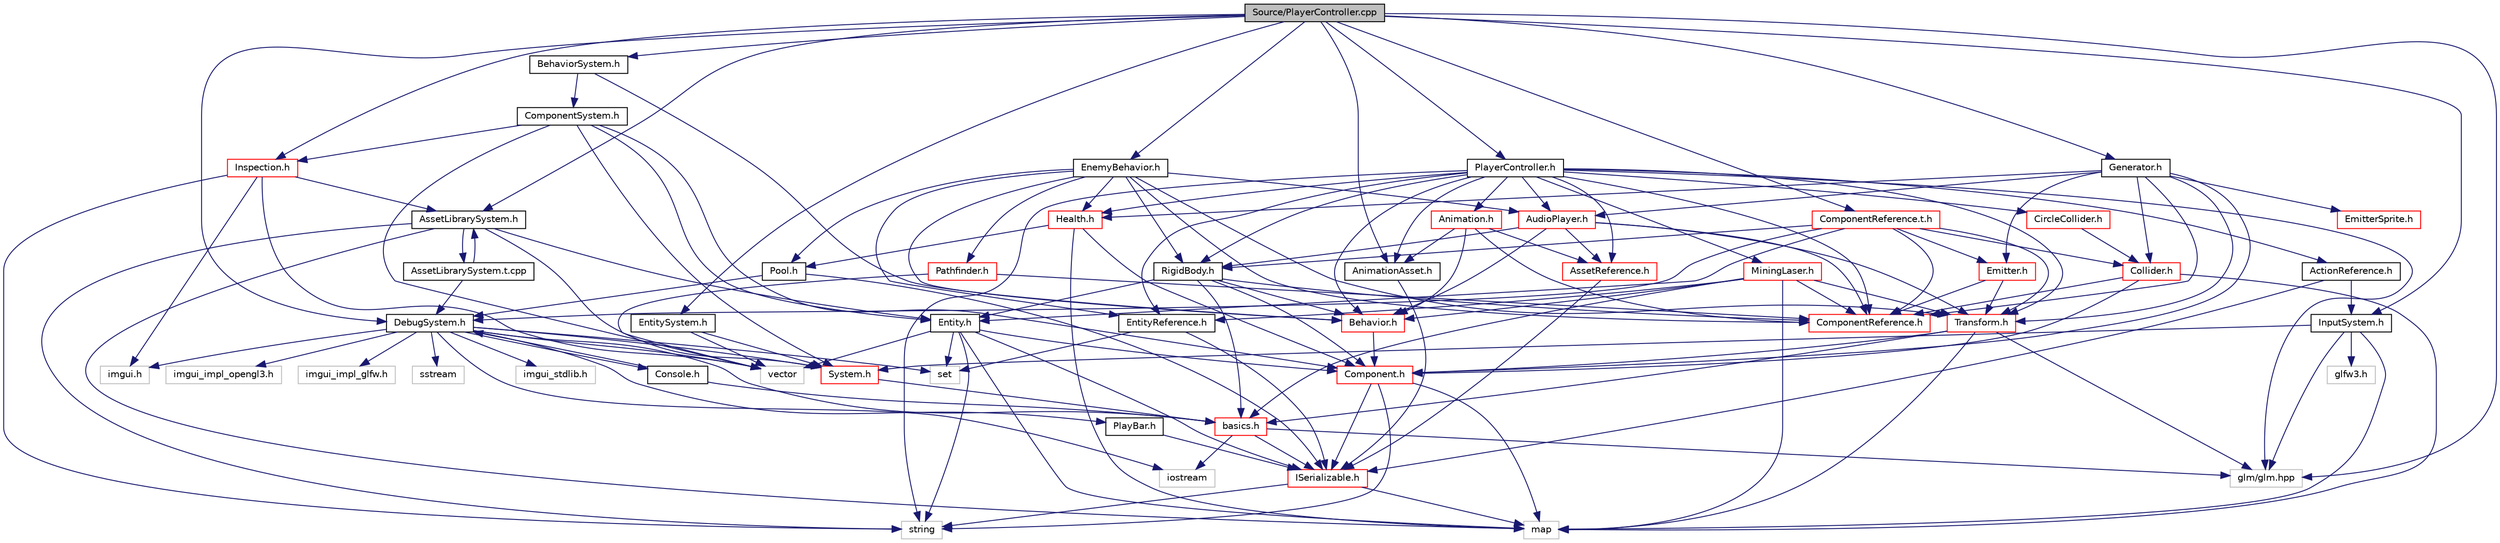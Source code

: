 digraph "Source/PlayerController.cpp"
{
 // LATEX_PDF_SIZE
  edge [fontname="Helvetica",fontsize="10",labelfontname="Helvetica",labelfontsize="10"];
  node [fontname="Helvetica",fontsize="10",shape=record];
  Node1 [label="Source/PlayerController.cpp",height=0.2,width=0.4,color="black", fillcolor="grey75", style="filled", fontcolor="black",tooltip="PlayerController Behaviour Class."];
  Node1 -> Node2 [color="midnightblue",fontsize="10",style="solid"];
  Node2 [label="PlayerController.h",height=0.2,width=0.4,color="black", fillcolor="white", style="filled",URL="$PlayerController_8h.html",tooltip="PlayerController Behaviour Class."];
  Node2 -> Node3 [color="midnightblue",fontsize="10",style="solid"];
  Node3 [label="Behavior.h",height=0.2,width=0.4,color="red", fillcolor="white", style="filled",URL="$Behavior_8h.html",tooltip="Virtual behavior component header."];
  Node3 -> Node4 [color="midnightblue",fontsize="10",style="solid"];
  Node4 [label="Component.h",height=0.2,width=0.4,color="red", fillcolor="white", style="filled",URL="$Component_8h.html",tooltip="Virtual component header."];
  Node4 -> Node6 [color="midnightblue",fontsize="10",style="solid"];
  Node6 [label="map",height=0.2,width=0.4,color="grey75", fillcolor="white", style="filled",tooltip=" "];
  Node4 -> Node7 [color="midnightblue",fontsize="10",style="solid"];
  Node7 [label="string",height=0.2,width=0.4,color="grey75", fillcolor="white", style="filled",tooltip=" "];
  Node4 -> Node8 [color="midnightblue",fontsize="10",style="solid"];
  Node8 [label="ISerializable.h",height=0.2,width=0.4,color="red", fillcolor="white", style="filled",URL="$ISerializable_8h.html",tooltip="interface for all serializable objects"];
  Node8 -> Node6 [color="midnightblue",fontsize="10",style="solid"];
  Node8 -> Node7 [color="midnightblue",fontsize="10",style="solid"];
  Node2 -> Node11 [color="midnightblue",fontsize="10",style="solid"];
  Node11 [label="glm/glm.hpp",height=0.2,width=0.4,color="grey75", fillcolor="white", style="filled",tooltip=" "];
  Node2 -> Node7 [color="midnightblue",fontsize="10",style="solid"];
  Node2 -> Node16 [color="midnightblue",fontsize="10",style="solid"];
  Node16 [label="ComponentReference.h",height=0.2,width=0.4,color="red", fillcolor="white", style="filled",URL="$ComponentReference_8h.html",tooltip="a reference to a component in the scene"];
  Node2 -> Node18 [color="midnightblue",fontsize="10",style="solid"];
  Node18 [label="RigidBody.h",height=0.2,width=0.4,color="black", fillcolor="white", style="filled",URL="$RigidBody_8h_source.html",tooltip=" "];
  Node18 -> Node4 [color="midnightblue",fontsize="10",style="solid"];
  Node18 -> Node19 [color="midnightblue",fontsize="10",style="solid"];
  Node19 [label="basics.h",height=0.2,width=0.4,color="red", fillcolor="white", style="filled",URL="$basics_8h_source.html",tooltip=" "];
  Node19 -> Node11 [color="midnightblue",fontsize="10",style="solid"];
  Node19 -> Node13 [color="midnightblue",fontsize="10",style="solid"];
  Node13 [label="iostream",height=0.2,width=0.4,color="grey75", fillcolor="white", style="filled",tooltip=" "];
  Node19 -> Node8 [color="midnightblue",fontsize="10",style="solid"];
  Node18 -> Node26 [color="midnightblue",fontsize="10",style="solid"];
  Node26 [label="Entity.h",height=0.2,width=0.4,color="black", fillcolor="white", style="filled",URL="$Entity_8h.html",tooltip="Entity class which holds Components."];
  Node26 -> Node4 [color="midnightblue",fontsize="10",style="solid"];
  Node26 -> Node6 [color="midnightblue",fontsize="10",style="solid"];
  Node26 -> Node7 [color="midnightblue",fontsize="10",style="solid"];
  Node26 -> Node27 [color="midnightblue",fontsize="10",style="solid"];
  Node27 [label="vector",height=0.2,width=0.4,color="grey75", fillcolor="white", style="filled",tooltip=" "];
  Node26 -> Node28 [color="midnightblue",fontsize="10",style="solid"];
  Node28 [label="set",height=0.2,width=0.4,color="grey75", fillcolor="white", style="filled",tooltip=" "];
  Node26 -> Node8 [color="midnightblue",fontsize="10",style="solid"];
  Node18 -> Node3 [color="midnightblue",fontsize="10",style="solid"];
  Node18 -> Node16 [color="midnightblue",fontsize="10",style="solid"];
  Node2 -> Node29 [color="midnightblue",fontsize="10",style="solid"];
  Node29 [label="Animation.h",height=0.2,width=0.4,color="red", fillcolor="white", style="filled",URL="$Animation_8h.html",tooltip="animation component class"];
  Node29 -> Node3 [color="midnightblue",fontsize="10",style="solid"];
  Node29 -> Node30 [color="midnightblue",fontsize="10",style="solid"];
  Node30 [label="AnimationAsset.h",height=0.2,width=0.4,color="black", fillcolor="white", style="filled",URL="$AnimationAsset_8h.html",tooltip="Asset that contains information about a spritesheet animation."];
  Node30 -> Node8 [color="midnightblue",fontsize="10",style="solid"];
  Node29 -> Node16 [color="midnightblue",fontsize="10",style="solid"];
  Node29 -> Node34 [color="midnightblue",fontsize="10",style="solid"];
  Node34 [label="AssetReference.h",height=0.2,width=0.4,color="red", fillcolor="white", style="filled",URL="$AssetReference_8h.html",tooltip="a reference to an Asset"];
  Node34 -> Node8 [color="midnightblue",fontsize="10",style="solid"];
  Node2 -> Node49 [color="midnightblue",fontsize="10",style="solid"];
  Node49 [label="AudioPlayer.h",height=0.2,width=0.4,color="red", fillcolor="white", style="filled",URL="$AudioPlayer_8h.html",tooltip="Component that plays audio."];
  Node49 -> Node3 [color="midnightblue",fontsize="10",style="solid"];
  Node49 -> Node34 [color="midnightblue",fontsize="10",style="solid"];
  Node49 -> Node16 [color="midnightblue",fontsize="10",style="solid"];
  Node49 -> Node32 [color="midnightblue",fontsize="10",style="solid"];
  Node32 [label="Transform.h",height=0.2,width=0.4,color="red", fillcolor="white", style="filled",URL="$Transform_8h.html",tooltip="Transform."];
  Node32 -> Node4 [color="midnightblue",fontsize="10",style="solid"];
  Node32 -> Node19 [color="midnightblue",fontsize="10",style="solid"];
  Node32 -> Node11 [color="midnightblue",fontsize="10",style="solid"];
  Node32 -> Node6 [color="midnightblue",fontsize="10",style="solid"];
  Node49 -> Node18 [color="midnightblue",fontsize="10",style="solid"];
  Node2 -> Node52 [color="midnightblue",fontsize="10",style="solid"];
  Node52 [label="Health.h",height=0.2,width=0.4,color="red", fillcolor="white", style="filled",URL="$Health_8h_source.html",tooltip=" "];
  Node52 -> Node4 [color="midnightblue",fontsize="10",style="solid"];
  Node52 -> Node53 [color="midnightblue",fontsize="10",style="solid"];
  Node53 [label="Pool.h",height=0.2,width=0.4,color="black", fillcolor="white", style="filled",URL="$Pool_8h.html",tooltip="Used for Pools like Time or Health."];
  Node53 -> Node8 [color="midnightblue",fontsize="10",style="solid"];
  Node53 -> Node39 [color="midnightblue",fontsize="10",style="solid"];
  Node39 [label="DebugSystem.h",height=0.2,width=0.4,color="black", fillcolor="white", style="filled",URL="$DebugSystem_8h_source.html",tooltip=" "];
  Node39 -> Node19 [color="midnightblue",fontsize="10",style="solid"];
  Node39 -> Node37 [color="midnightblue",fontsize="10",style="solid"];
  Node37 [label="System.h",height=0.2,width=0.4,color="red", fillcolor="white", style="filled",URL="$System_8h.html",tooltip="Base class for all Systems."];
  Node37 -> Node19 [color="midnightblue",fontsize="10",style="solid"];
  Node39 -> Node27 [color="midnightblue",fontsize="10",style="solid"];
  Node39 -> Node40 [color="midnightblue",fontsize="10",style="solid"];
  Node40 [label="imgui.h",height=0.2,width=0.4,color="grey75", fillcolor="white", style="filled",tooltip=" "];
  Node39 -> Node41 [color="midnightblue",fontsize="10",style="solid"];
  Node41 [label="imgui_stdlib.h",height=0.2,width=0.4,color="grey75", fillcolor="white", style="filled",tooltip=" "];
  Node39 -> Node42 [color="midnightblue",fontsize="10",style="solid"];
  Node42 [label="imgui_impl_opengl3.h",height=0.2,width=0.4,color="grey75", fillcolor="white", style="filled",tooltip=" "];
  Node39 -> Node43 [color="midnightblue",fontsize="10",style="solid"];
  Node43 [label="imgui_impl_glfw.h",height=0.2,width=0.4,color="grey75", fillcolor="white", style="filled",tooltip=" "];
  Node39 -> Node44 [color="midnightblue",fontsize="10",style="solid"];
  Node44 [label="Console.h",height=0.2,width=0.4,color="black", fillcolor="white", style="filled",URL="$Console_8h_source.html",tooltip=" "];
  Node44 -> Node19 [color="midnightblue",fontsize="10",style="solid"];
  Node44 -> Node39 [color="midnightblue",fontsize="10",style="solid"];
  Node39 -> Node13 [color="midnightblue",fontsize="10",style="solid"];
  Node39 -> Node45 [color="midnightblue",fontsize="10",style="solid"];
  Node45 [label="sstream",height=0.2,width=0.4,color="grey75", fillcolor="white", style="filled",tooltip=" "];
  Node39 -> Node28 [color="midnightblue",fontsize="10",style="solid"];
  Node39 -> Node46 [color="midnightblue",fontsize="10",style="solid"];
  Node46 [label="PlayBar.h",height=0.2,width=0.4,color="black", fillcolor="white", style="filled",URL="$PlayBar_8h.html",tooltip="UI Bar that handles playing, pausing, and autosaves of the scene."];
  Node46 -> Node8 [color="midnightblue",fontsize="10",style="solid"];
  Node52 -> Node6 [color="midnightblue",fontsize="10",style="solid"];
  Node2 -> Node32 [color="midnightblue",fontsize="10",style="solid"];
  Node2 -> Node54 [color="midnightblue",fontsize="10",style="solid"];
  Node54 [label="CircleCollider.h",height=0.2,width=0.4,color="red", fillcolor="white", style="filled",URL="$CircleCollider_8h.html",tooltip="Circle-shaped collider."];
  Node54 -> Node55 [color="midnightblue",fontsize="10",style="solid"];
  Node55 [label="Collider.h",height=0.2,width=0.4,color="red", fillcolor="white", style="filled",URL="$Collider_8h.html",tooltip="Base component for detecting collisions."];
  Node55 -> Node4 [color="midnightblue",fontsize="10",style="solid"];
  Node55 -> Node16 [color="midnightblue",fontsize="10",style="solid"];
  Node55 -> Node6 [color="midnightblue",fontsize="10",style="solid"];
  Node2 -> Node57 [color="midnightblue",fontsize="10",style="solid"];
  Node57 [label="EntityReference.h",height=0.2,width=0.4,color="black", fillcolor="white", style="filled",URL="$EntityReference_8h.html",tooltip="a reference to an Entity in the scene"];
  Node57 -> Node8 [color="midnightblue",fontsize="10",style="solid"];
  Node57 -> Node28 [color="midnightblue",fontsize="10",style="solid"];
  Node2 -> Node58 [color="midnightblue",fontsize="10",style="solid"];
  Node58 [label="MiningLaser.h",height=0.2,width=0.4,color="red", fillcolor="white", style="filled",URL="$MiningLaser_8h.html",tooltip="Digging laser controllable by an entity."];
  Node58 -> Node3 [color="midnightblue",fontsize="10",style="solid"];
  Node58 -> Node19 [color="midnightblue",fontsize="10",style="solid"];
  Node58 -> Node6 [color="midnightblue",fontsize="10",style="solid"];
  Node58 -> Node57 [color="midnightblue",fontsize="10",style="solid"];
  Node58 -> Node16 [color="midnightblue",fontsize="10",style="solid"];
  Node58 -> Node32 [color="midnightblue",fontsize="10",style="solid"];
  Node2 -> Node34 [color="midnightblue",fontsize="10",style="solid"];
  Node2 -> Node30 [color="midnightblue",fontsize="10",style="solid"];
  Node2 -> Node62 [color="midnightblue",fontsize="10",style="solid"];
  Node62 [label="ActionReference.h",height=0.2,width=0.4,color="black", fillcolor="white", style="filled",URL="$ActionReference_8h.html",tooltip="a reference to an input Action"];
  Node62 -> Node8 [color="midnightblue",fontsize="10",style="solid"];
  Node62 -> Node63 [color="midnightblue",fontsize="10",style="solid"];
  Node63 [label="InputSystem.h",height=0.2,width=0.4,color="black", fillcolor="white", style="filled",URL="$InputSystem_8h.html",tooltip="Input system, m_Handles key and mouse inputs."];
  Node63 -> Node6 [color="midnightblue",fontsize="10",style="solid"];
  Node63 -> Node37 [color="midnightblue",fontsize="10",style="solid"];
  Node63 -> Node11 [color="midnightblue",fontsize="10",style="solid"];
  Node63 -> Node64 [color="midnightblue",fontsize="10",style="solid"];
  Node64 [label="glfw3.h",height=0.2,width=0.4,color="grey75", fillcolor="white", style="filled",tooltip=" "];
  Node1 -> Node65 [color="midnightblue",fontsize="10",style="solid"];
  Node65 [label="BehaviorSystem.h",height=0.2,width=0.4,color="black", fillcolor="white", style="filled",URL="$BehaviorSystem_8h.html",tooltip="System that keeps track of and updates a specific kind of Behavior."];
  Node65 -> Node66 [color="midnightblue",fontsize="10",style="solid"];
  Node66 [label="ComponentSystem.h",height=0.2,width=0.4,color="black", fillcolor="white", style="filled",URL="$ComponentSystem_8h.html",tooltip="System that keeps track of a specific kind of Component."];
  Node66 -> Node37 [color="midnightblue",fontsize="10",style="solid"];
  Node66 -> Node4 [color="midnightblue",fontsize="10",style="solid"];
  Node66 -> Node26 [color="midnightblue",fontsize="10",style="solid"];
  Node66 -> Node67 [color="midnightblue",fontsize="10",style="solid"];
  Node67 [label="Inspection.h",height=0.2,width=0.4,color="red", fillcolor="white", style="filled",URL="$Inspection_8h.html",tooltip="Helper methods for inspecting things."];
  Node67 -> Node36 [color="midnightblue",fontsize="10",style="solid"];
  Node36 [label="AssetLibrarySystem.h",height=0.2,width=0.4,color="black", fillcolor="white", style="filled",URL="$AssetLibrarySystem_8h.html",tooltip="Asset System."];
  Node36 -> Node37 [color="midnightblue",fontsize="10",style="solid"];
  Node36 -> Node6 [color="midnightblue",fontsize="10",style="solid"];
  Node36 -> Node7 [color="midnightblue",fontsize="10",style="solid"];
  Node36 -> Node26 [color="midnightblue",fontsize="10",style="solid"];
  Node36 -> Node38 [color="midnightblue",fontsize="10",style="solid"];
  Node38 [label="AssetLibrarySystem.t.cpp",height=0.2,width=0.4,color="black", fillcolor="white", style="filled",URL="$AssetLibrarySystem_8t_8cpp.html",tooltip="AssetLibrarySystem."];
  Node38 -> Node36 [color="midnightblue",fontsize="10",style="solid"];
  Node38 -> Node39 [color="midnightblue",fontsize="10",style="solid"];
  Node67 -> Node7 [color="midnightblue",fontsize="10",style="solid"];
  Node67 -> Node27 [color="midnightblue",fontsize="10",style="solid"];
  Node67 -> Node40 [color="midnightblue",fontsize="10",style="solid"];
  Node66 -> Node27 [color="midnightblue",fontsize="10",style="solid"];
  Node65 -> Node3 [color="midnightblue",fontsize="10",style="solid"];
  Node1 -> Node63 [color="midnightblue",fontsize="10",style="solid"];
  Node1 -> Node30 [color="midnightblue",fontsize="10",style="solid"];
  Node1 -> Node36 [color="midnightblue",fontsize="10",style="solid"];
  Node1 -> Node39 [color="midnightblue",fontsize="10",style="solid"];
  Node1 -> Node68 [color="midnightblue",fontsize="10",style="solid"];
  Node68 [label="EnemyBehavior.h",height=0.2,width=0.4,color="black", fillcolor="white", style="filled",URL="$EnemyBehavior_8h_source.html",tooltip=" "];
  Node68 -> Node3 [color="midnightblue",fontsize="10",style="solid"];
  Node68 -> Node53 [color="midnightblue",fontsize="10",style="solid"];
  Node68 -> Node16 [color="midnightblue",fontsize="10",style="solid"];
  Node68 -> Node32 [color="midnightblue",fontsize="10",style="solid"];
  Node68 -> Node18 [color="midnightblue",fontsize="10",style="solid"];
  Node68 -> Node49 [color="midnightblue",fontsize="10",style="solid"];
  Node68 -> Node52 [color="midnightblue",fontsize="10",style="solid"];
  Node68 -> Node57 [color="midnightblue",fontsize="10",style="solid"];
  Node68 -> Node69 [color="midnightblue",fontsize="10",style="solid"];
  Node69 [label="Pathfinder.h",height=0.2,width=0.4,color="red", fillcolor="white", style="filled",URL="$Pathfinder_8h.html",tooltip="Interface file of Pathfinder component."];
  Node69 -> Node16 [color="midnightblue",fontsize="10",style="solid"];
  Node69 -> Node27 [color="midnightblue",fontsize="10",style="solid"];
  Node1 -> Node71 [color="midnightblue",fontsize="10",style="solid"];
  Node71 [label="EntitySystem.h",height=0.2,width=0.4,color="black", fillcolor="white", style="filled",URL="$EntitySystem_8h.html",tooltip="System that manages the storing and handling of Entities."];
  Node71 -> Node37 [color="midnightblue",fontsize="10",style="solid"];
  Node71 -> Node27 [color="midnightblue",fontsize="10",style="solid"];
  Node1 -> Node11 [color="midnightblue",fontsize="10",style="solid"];
  Node1 -> Node72 [color="midnightblue",fontsize="10",style="solid"];
  Node72 [label="Generator.h",height=0.2,width=0.4,color="black", fillcolor="white", style="filled",URL="$Generator_8h_source.html",tooltip=" "];
  Node72 -> Node4 [color="midnightblue",fontsize="10",style="solid"];
  Node72 -> Node16 [color="midnightblue",fontsize="10",style="solid"];
  Node72 -> Node49 [color="midnightblue",fontsize="10",style="solid"];
  Node72 -> Node32 [color="midnightblue",fontsize="10",style="solid"];
  Node72 -> Node55 [color="midnightblue",fontsize="10",style="solid"];
  Node72 -> Node52 [color="midnightblue",fontsize="10",style="solid"];
  Node72 -> Node73 [color="midnightblue",fontsize="10",style="solid"];
  Node73 [label="Emitter.h",height=0.2,width=0.4,color="red", fillcolor="white", style="filled",URL="$Emitter_8h.html",tooltip="Controls timing of particle emissions, and their init data."];
  Node73 -> Node16 [color="midnightblue",fontsize="10",style="solid"];
  Node73 -> Node32 [color="midnightblue",fontsize="10",style="solid"];
  Node72 -> Node75 [color="midnightblue",fontsize="10",style="solid"];
  Node75 [label="EmitterSprite.h",height=0.2,width=0.4,color="red", fillcolor="white", style="filled",URL="$EmitterSprite_8h.html",tooltip="Renders particles using data from SSBO."];
  Node1 -> Node76 [color="midnightblue",fontsize="10",style="solid"];
  Node76 [label="ComponentReference.t.h",height=0.2,width=0.4,color="red", fillcolor="white", style="filled",URL="$ComponentReference_8t_8h.html",tooltip="a reference to a component in the scene"];
  Node76 -> Node16 [color="midnightblue",fontsize="10",style="solid"];
  Node76 -> Node26 [color="midnightblue",fontsize="10",style="solid"];
  Node76 -> Node55 [color="midnightblue",fontsize="10",style="solid"];
  Node76 -> Node32 [color="midnightblue",fontsize="10",style="solid"];
  Node76 -> Node18 [color="midnightblue",fontsize="10",style="solid"];
  Node76 -> Node73 [color="midnightblue",fontsize="10",style="solid"];
  Node76 -> Node39 [color="midnightblue",fontsize="10",style="solid"];
  Node1 -> Node67 [color="midnightblue",fontsize="10",style="solid"];
}
